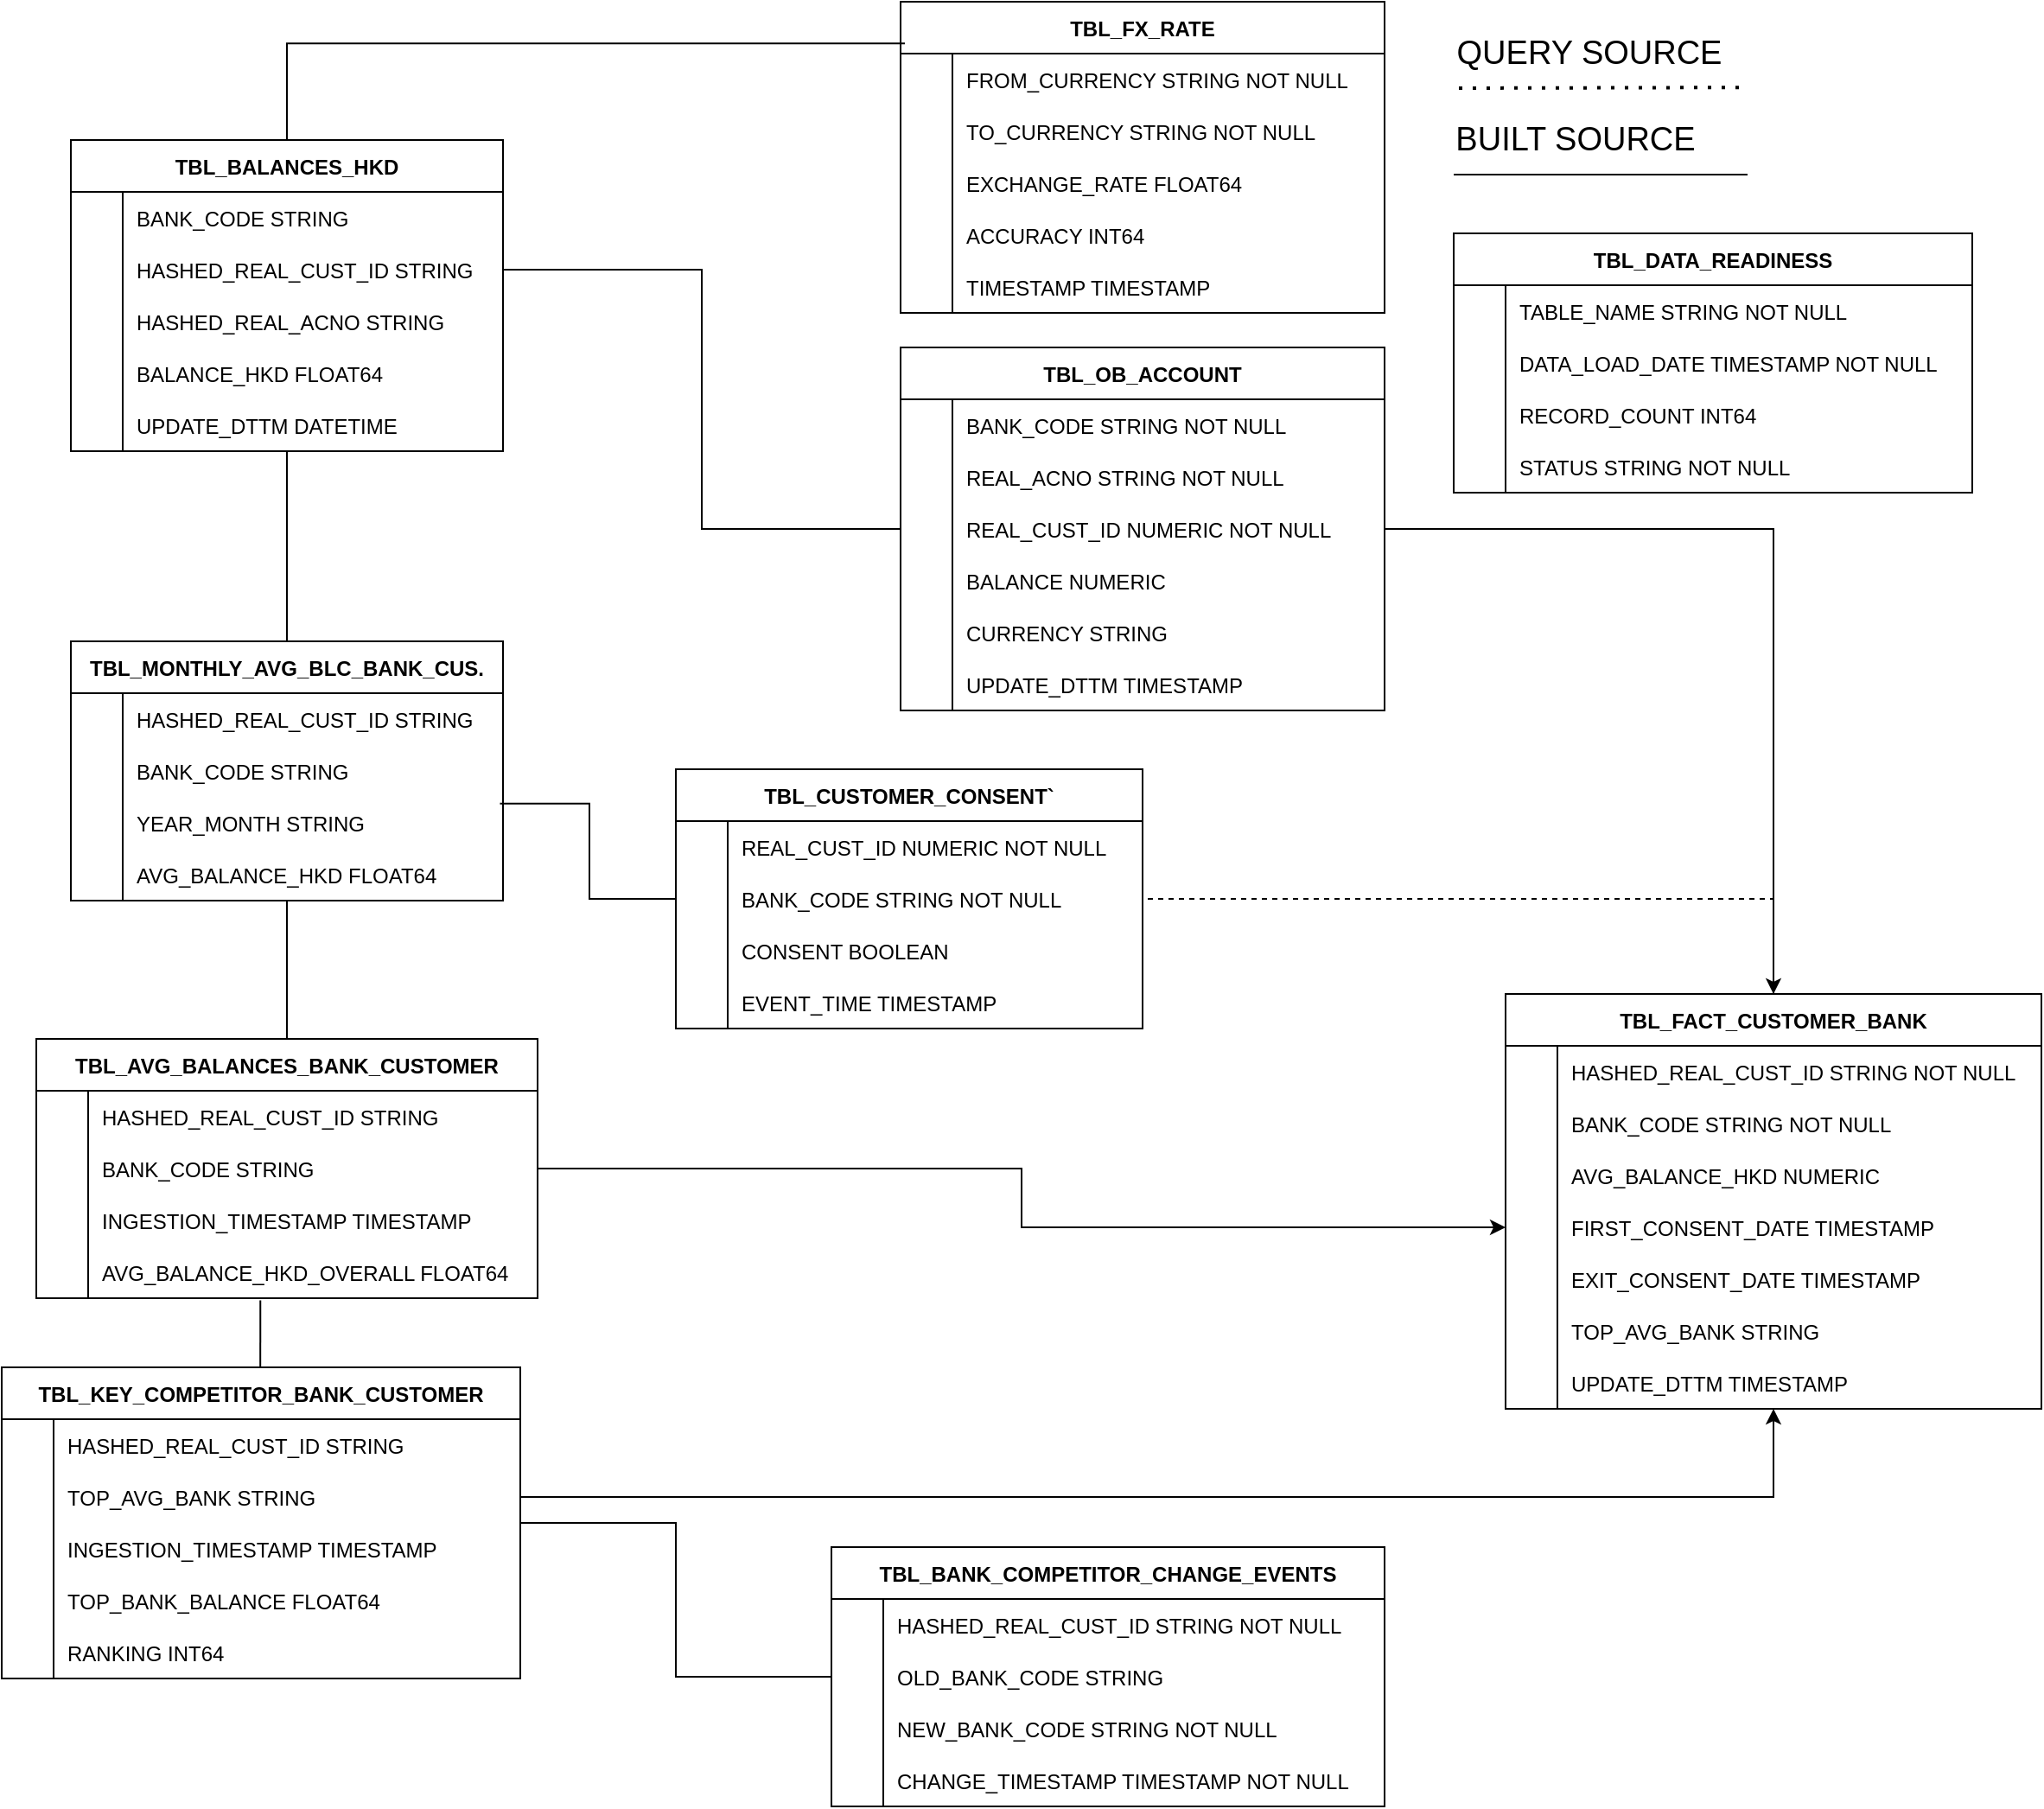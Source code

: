 <mxfile version="23.1.6" type="github">
  <diagram name="Page-1" id="j7WM0uQH34lMeTY0Ia8Q">
    <mxGraphModel dx="2858" dy="756" grid="1" gridSize="10" guides="1" tooltips="1" connect="1" arrows="1" fold="1" page="1" pageScale="1" pageWidth="1700" pageHeight="1100" math="0" shadow="0">
      <root>
        <mxCell id="0" />
        <mxCell id="1" parent="0" />
        <mxCell id="LRDg_d1w-ltFCqQjLDjJ-153" value="TBL_OB_ACCOUNT" style="shape=table;startSize=30;container=1;collapsible=1;childLayout=tableLayout;fixedRows=1;rowLines=0;fontStyle=1;align=center;resizeLast=1;" vertex="1" parent="1">
          <mxGeometry x="-1160" y="226" width="280" height="210" as="geometry" />
        </mxCell>
        <mxCell id="LRDg_d1w-ltFCqQjLDjJ-154" value="" style="shape=tableRow;horizontal=0;startSize=0;swimlaneHead=0;swimlaneBody=0;fillColor=none;collapsible=0;dropTarget=0;points=[[0,0.5],[1,0.5]];portConstraint=eastwest;strokeColor=inherit;top=0;left=0;right=0;bottom=0;" vertex="1" parent="LRDg_d1w-ltFCqQjLDjJ-153">
          <mxGeometry y="30" width="280" height="30" as="geometry" />
        </mxCell>
        <mxCell id="LRDg_d1w-ltFCqQjLDjJ-155" value="" style="shape=partialRectangle;overflow=hidden;connectable=0;fillColor=none;strokeColor=inherit;top=0;left=0;bottom=0;right=0;" vertex="1" parent="LRDg_d1w-ltFCqQjLDjJ-154">
          <mxGeometry width="30" height="30" as="geometry">
            <mxRectangle width="30" height="30" as="alternateBounds" />
          </mxGeometry>
        </mxCell>
        <mxCell id="LRDg_d1w-ltFCqQjLDjJ-156" value="BANK_CODE STRING NOT NULL" style="shape=partialRectangle;overflow=hidden;connectable=0;fillColor=none;align=left;strokeColor=inherit;top=0;left=0;bottom=0;right=0;spacingLeft=6;" vertex="1" parent="LRDg_d1w-ltFCqQjLDjJ-154">
          <mxGeometry x="30" width="250" height="30" as="geometry">
            <mxRectangle width="250" height="30" as="alternateBounds" />
          </mxGeometry>
        </mxCell>
        <mxCell id="LRDg_d1w-ltFCqQjLDjJ-157" value="" style="shape=tableRow;horizontal=0;startSize=0;swimlaneHead=0;swimlaneBody=0;fillColor=none;collapsible=0;dropTarget=0;points=[[0,0.5],[1,0.5]];portConstraint=eastwest;strokeColor=inherit;top=0;left=0;right=0;bottom=0;" vertex="1" parent="LRDg_d1w-ltFCqQjLDjJ-153">
          <mxGeometry y="60" width="280" height="30" as="geometry" />
        </mxCell>
        <mxCell id="LRDg_d1w-ltFCqQjLDjJ-158" value="" style="shape=partialRectangle;overflow=hidden;connectable=0;fillColor=none;strokeColor=inherit;top=0;left=0;bottom=0;right=0;" vertex="1" parent="LRDg_d1w-ltFCqQjLDjJ-157">
          <mxGeometry width="30" height="30" as="geometry">
            <mxRectangle width="30" height="30" as="alternateBounds" />
          </mxGeometry>
        </mxCell>
        <mxCell id="LRDg_d1w-ltFCqQjLDjJ-159" value="REAL_ACNO STRING NOT NULL" style="shape=partialRectangle;overflow=hidden;connectable=0;fillColor=none;align=left;strokeColor=inherit;top=0;left=0;bottom=0;right=0;spacingLeft=6;" vertex="1" parent="LRDg_d1w-ltFCqQjLDjJ-157">
          <mxGeometry x="30" width="250" height="30" as="geometry">
            <mxRectangle width="250" height="30" as="alternateBounds" />
          </mxGeometry>
        </mxCell>
        <mxCell id="LRDg_d1w-ltFCqQjLDjJ-160" value="" style="shape=tableRow;horizontal=0;startSize=0;swimlaneHead=0;swimlaneBody=0;fillColor=none;collapsible=0;dropTarget=0;points=[[0,0.5],[1,0.5]];portConstraint=eastwest;strokeColor=inherit;top=0;left=0;right=0;bottom=0;" vertex="1" parent="LRDg_d1w-ltFCqQjLDjJ-153">
          <mxGeometry y="90" width="280" height="30" as="geometry" />
        </mxCell>
        <mxCell id="LRDg_d1w-ltFCqQjLDjJ-161" value="" style="shape=partialRectangle;overflow=hidden;connectable=0;fillColor=none;strokeColor=inherit;top=0;left=0;bottom=0;right=0;" vertex="1" parent="LRDg_d1w-ltFCqQjLDjJ-160">
          <mxGeometry width="30" height="30" as="geometry">
            <mxRectangle width="30" height="30" as="alternateBounds" />
          </mxGeometry>
        </mxCell>
        <mxCell id="LRDg_d1w-ltFCqQjLDjJ-162" value="REAL_CUST_ID NUMERIC NOT NULL" style="shape=partialRectangle;overflow=hidden;connectable=0;fillColor=none;align=left;strokeColor=inherit;top=0;left=0;bottom=0;right=0;spacingLeft=6;" vertex="1" parent="LRDg_d1w-ltFCqQjLDjJ-160">
          <mxGeometry x="30" width="250" height="30" as="geometry">
            <mxRectangle width="250" height="30" as="alternateBounds" />
          </mxGeometry>
        </mxCell>
        <mxCell id="LRDg_d1w-ltFCqQjLDjJ-163" value="" style="shape=tableRow;horizontal=0;startSize=0;swimlaneHead=0;swimlaneBody=0;fillColor=none;collapsible=0;dropTarget=0;points=[[0,0.5],[1,0.5]];portConstraint=eastwest;strokeColor=inherit;top=0;left=0;right=0;bottom=0;" vertex="1" parent="LRDg_d1w-ltFCqQjLDjJ-153">
          <mxGeometry y="120" width="280" height="30" as="geometry" />
        </mxCell>
        <mxCell id="LRDg_d1w-ltFCqQjLDjJ-164" value="" style="shape=partialRectangle;overflow=hidden;connectable=0;fillColor=none;strokeColor=inherit;top=0;left=0;bottom=0;right=0;" vertex="1" parent="LRDg_d1w-ltFCqQjLDjJ-163">
          <mxGeometry width="30" height="30" as="geometry">
            <mxRectangle width="30" height="30" as="alternateBounds" />
          </mxGeometry>
        </mxCell>
        <mxCell id="LRDg_d1w-ltFCqQjLDjJ-165" value="BALANCE NUMERIC" style="shape=partialRectangle;overflow=hidden;connectable=0;fillColor=none;align=left;strokeColor=inherit;top=0;left=0;bottom=0;right=0;spacingLeft=6;" vertex="1" parent="LRDg_d1w-ltFCqQjLDjJ-163">
          <mxGeometry x="30" width="250" height="30" as="geometry">
            <mxRectangle width="250" height="30" as="alternateBounds" />
          </mxGeometry>
        </mxCell>
        <mxCell id="LRDg_d1w-ltFCqQjLDjJ-166" value="" style="shape=tableRow;horizontal=0;startSize=0;swimlaneHead=0;swimlaneBody=0;fillColor=none;collapsible=0;dropTarget=0;points=[[0,0.5],[1,0.5]];portConstraint=eastwest;strokeColor=inherit;top=0;left=0;right=0;bottom=0;" vertex="1" parent="LRDg_d1w-ltFCqQjLDjJ-153">
          <mxGeometry y="150" width="280" height="30" as="geometry" />
        </mxCell>
        <mxCell id="LRDg_d1w-ltFCqQjLDjJ-167" value="" style="shape=partialRectangle;overflow=hidden;connectable=0;fillColor=none;strokeColor=inherit;top=0;left=0;bottom=0;right=0;" vertex="1" parent="LRDg_d1w-ltFCqQjLDjJ-166">
          <mxGeometry width="30" height="30" as="geometry">
            <mxRectangle width="30" height="30" as="alternateBounds" />
          </mxGeometry>
        </mxCell>
        <mxCell id="LRDg_d1w-ltFCqQjLDjJ-168" value="CURRENCY STRING" style="shape=partialRectangle;overflow=hidden;connectable=0;fillColor=none;align=left;strokeColor=inherit;top=0;left=0;bottom=0;right=0;spacingLeft=6;" vertex="1" parent="LRDg_d1w-ltFCqQjLDjJ-166">
          <mxGeometry x="30" width="250" height="30" as="geometry">
            <mxRectangle width="250" height="30" as="alternateBounds" />
          </mxGeometry>
        </mxCell>
        <mxCell id="LRDg_d1w-ltFCqQjLDjJ-169" value="" style="shape=tableRow;horizontal=0;startSize=0;swimlaneHead=0;swimlaneBody=0;fillColor=none;collapsible=0;dropTarget=0;points=[[0,0.5],[1,0.5]];portConstraint=eastwest;strokeColor=inherit;top=0;left=0;right=0;bottom=0;" vertex="1" parent="LRDg_d1w-ltFCqQjLDjJ-153">
          <mxGeometry y="180" width="280" height="30" as="geometry" />
        </mxCell>
        <mxCell id="LRDg_d1w-ltFCqQjLDjJ-170" value="" style="shape=partialRectangle;overflow=hidden;connectable=0;fillColor=none;strokeColor=inherit;top=0;left=0;bottom=0;right=0;" vertex="1" parent="LRDg_d1w-ltFCqQjLDjJ-169">
          <mxGeometry width="30" height="30" as="geometry">
            <mxRectangle width="30" height="30" as="alternateBounds" />
          </mxGeometry>
        </mxCell>
        <mxCell id="LRDg_d1w-ltFCqQjLDjJ-171" value="UPDATE_DTTM TIMESTAMP" style="shape=partialRectangle;overflow=hidden;connectable=0;fillColor=none;align=left;strokeColor=inherit;top=0;left=0;bottom=0;right=0;spacingLeft=6;" vertex="1" parent="LRDg_d1w-ltFCqQjLDjJ-169">
          <mxGeometry x="30" width="250" height="30" as="geometry">
            <mxRectangle width="250" height="30" as="alternateBounds" />
          </mxGeometry>
        </mxCell>
        <mxCell id="LRDg_d1w-ltFCqQjLDjJ-172" value="TBL_CUSTOMER_CONSENT`" style="shape=table;startSize=30;container=1;collapsible=1;childLayout=tableLayout;fixedRows=1;rowLines=0;fontStyle=1;align=center;resizeLast=1;" vertex="1" parent="1">
          <mxGeometry x="-1290" y="470" width="270" height="150" as="geometry" />
        </mxCell>
        <mxCell id="LRDg_d1w-ltFCqQjLDjJ-173" value="" style="shape=tableRow;horizontal=0;startSize=0;swimlaneHead=0;swimlaneBody=0;fillColor=none;collapsible=0;dropTarget=0;points=[[0,0.5],[1,0.5]];portConstraint=eastwest;strokeColor=inherit;top=0;left=0;right=0;bottom=0;" vertex="1" parent="LRDg_d1w-ltFCqQjLDjJ-172">
          <mxGeometry y="30" width="270" height="30" as="geometry" />
        </mxCell>
        <mxCell id="LRDg_d1w-ltFCqQjLDjJ-174" value="" style="shape=partialRectangle;overflow=hidden;connectable=0;fillColor=none;strokeColor=inherit;top=0;left=0;bottom=0;right=0;" vertex="1" parent="LRDg_d1w-ltFCqQjLDjJ-173">
          <mxGeometry width="30" height="30" as="geometry">
            <mxRectangle width="30" height="30" as="alternateBounds" />
          </mxGeometry>
        </mxCell>
        <mxCell id="LRDg_d1w-ltFCqQjLDjJ-175" value="REAL_CUST_ID NUMERIC NOT NULL" style="shape=partialRectangle;overflow=hidden;connectable=0;fillColor=none;align=left;strokeColor=inherit;top=0;left=0;bottom=0;right=0;spacingLeft=6;" vertex="1" parent="LRDg_d1w-ltFCqQjLDjJ-173">
          <mxGeometry x="30" width="240" height="30" as="geometry">
            <mxRectangle width="240" height="30" as="alternateBounds" />
          </mxGeometry>
        </mxCell>
        <mxCell id="LRDg_d1w-ltFCqQjLDjJ-176" value="" style="shape=tableRow;horizontal=0;startSize=0;swimlaneHead=0;swimlaneBody=0;fillColor=none;collapsible=0;dropTarget=0;points=[[0,0.5],[1,0.5]];portConstraint=eastwest;strokeColor=inherit;top=0;left=0;right=0;bottom=0;" vertex="1" parent="LRDg_d1w-ltFCqQjLDjJ-172">
          <mxGeometry y="60" width="270" height="30" as="geometry" />
        </mxCell>
        <mxCell id="LRDg_d1w-ltFCqQjLDjJ-177" value="" style="shape=partialRectangle;overflow=hidden;connectable=0;fillColor=none;strokeColor=inherit;top=0;left=0;bottom=0;right=0;" vertex="1" parent="LRDg_d1w-ltFCqQjLDjJ-176">
          <mxGeometry width="30" height="30" as="geometry">
            <mxRectangle width="30" height="30" as="alternateBounds" />
          </mxGeometry>
        </mxCell>
        <mxCell id="LRDg_d1w-ltFCqQjLDjJ-178" value="BANK_CODE STRING NOT NULL" style="shape=partialRectangle;overflow=hidden;connectable=0;fillColor=none;align=left;strokeColor=inherit;top=0;left=0;bottom=0;right=0;spacingLeft=6;" vertex="1" parent="LRDg_d1w-ltFCqQjLDjJ-176">
          <mxGeometry x="30" width="240" height="30" as="geometry">
            <mxRectangle width="240" height="30" as="alternateBounds" />
          </mxGeometry>
        </mxCell>
        <mxCell id="LRDg_d1w-ltFCqQjLDjJ-179" value="" style="shape=tableRow;horizontal=0;startSize=0;swimlaneHead=0;swimlaneBody=0;fillColor=none;collapsible=0;dropTarget=0;points=[[0,0.5],[1,0.5]];portConstraint=eastwest;strokeColor=inherit;top=0;left=0;right=0;bottom=0;" vertex="1" parent="LRDg_d1w-ltFCqQjLDjJ-172">
          <mxGeometry y="90" width="270" height="30" as="geometry" />
        </mxCell>
        <mxCell id="LRDg_d1w-ltFCqQjLDjJ-180" value="" style="shape=partialRectangle;overflow=hidden;connectable=0;fillColor=none;strokeColor=inherit;top=0;left=0;bottom=0;right=0;" vertex="1" parent="LRDg_d1w-ltFCqQjLDjJ-179">
          <mxGeometry width="30" height="30" as="geometry">
            <mxRectangle width="30" height="30" as="alternateBounds" />
          </mxGeometry>
        </mxCell>
        <mxCell id="LRDg_d1w-ltFCqQjLDjJ-181" value="CONSENT BOOLEAN" style="shape=partialRectangle;overflow=hidden;connectable=0;fillColor=none;align=left;strokeColor=inherit;top=0;left=0;bottom=0;right=0;spacingLeft=6;" vertex="1" parent="LRDg_d1w-ltFCqQjLDjJ-179">
          <mxGeometry x="30" width="240" height="30" as="geometry">
            <mxRectangle width="240" height="30" as="alternateBounds" />
          </mxGeometry>
        </mxCell>
        <mxCell id="LRDg_d1w-ltFCqQjLDjJ-182" value="" style="shape=tableRow;horizontal=0;startSize=0;swimlaneHead=0;swimlaneBody=0;fillColor=none;collapsible=0;dropTarget=0;points=[[0,0.5],[1,0.5]];portConstraint=eastwest;strokeColor=inherit;top=0;left=0;right=0;bottom=0;" vertex="1" parent="LRDg_d1w-ltFCqQjLDjJ-172">
          <mxGeometry y="120" width="270" height="30" as="geometry" />
        </mxCell>
        <mxCell id="LRDg_d1w-ltFCqQjLDjJ-183" value="" style="shape=partialRectangle;overflow=hidden;connectable=0;fillColor=none;strokeColor=inherit;top=0;left=0;bottom=0;right=0;" vertex="1" parent="LRDg_d1w-ltFCqQjLDjJ-182">
          <mxGeometry width="30" height="30" as="geometry">
            <mxRectangle width="30" height="30" as="alternateBounds" />
          </mxGeometry>
        </mxCell>
        <mxCell id="LRDg_d1w-ltFCqQjLDjJ-184" value="EVENT_TIME TIMESTAMP" style="shape=partialRectangle;overflow=hidden;connectable=0;fillColor=none;align=left;strokeColor=inherit;top=0;left=0;bottom=0;right=0;spacingLeft=6;" vertex="1" parent="LRDg_d1w-ltFCqQjLDjJ-182">
          <mxGeometry x="30" width="240" height="30" as="geometry">
            <mxRectangle width="240" height="30" as="alternateBounds" />
          </mxGeometry>
        </mxCell>
        <mxCell id="LRDg_d1w-ltFCqQjLDjJ-185" value="TBL_FX_RATE" style="shape=table;startSize=30;container=1;collapsible=1;childLayout=tableLayout;fixedRows=1;rowLines=0;fontStyle=1;align=center;resizeLast=1;" vertex="1" parent="1">
          <mxGeometry x="-1160" y="26" width="280" height="180" as="geometry" />
        </mxCell>
        <mxCell id="LRDg_d1w-ltFCqQjLDjJ-186" value="" style="shape=tableRow;horizontal=0;startSize=0;swimlaneHead=0;swimlaneBody=0;fillColor=none;collapsible=0;dropTarget=0;points=[[0,0.5],[1,0.5]];portConstraint=eastwest;strokeColor=inherit;top=0;left=0;right=0;bottom=0;" vertex="1" parent="LRDg_d1w-ltFCqQjLDjJ-185">
          <mxGeometry y="30" width="280" height="30" as="geometry" />
        </mxCell>
        <mxCell id="LRDg_d1w-ltFCqQjLDjJ-187" value="" style="shape=partialRectangle;overflow=hidden;connectable=0;fillColor=none;strokeColor=inherit;top=0;left=0;bottom=0;right=0;" vertex="1" parent="LRDg_d1w-ltFCqQjLDjJ-186">
          <mxGeometry width="30" height="30" as="geometry">
            <mxRectangle width="30" height="30" as="alternateBounds" />
          </mxGeometry>
        </mxCell>
        <mxCell id="LRDg_d1w-ltFCqQjLDjJ-188" value="FROM_CURRENCY STRING NOT NULL" style="shape=partialRectangle;overflow=hidden;connectable=0;fillColor=none;align=left;strokeColor=inherit;top=0;left=0;bottom=0;right=0;spacingLeft=6;" vertex="1" parent="LRDg_d1w-ltFCqQjLDjJ-186">
          <mxGeometry x="30" width="250" height="30" as="geometry">
            <mxRectangle width="250" height="30" as="alternateBounds" />
          </mxGeometry>
        </mxCell>
        <mxCell id="LRDg_d1w-ltFCqQjLDjJ-189" value="" style="shape=tableRow;horizontal=0;startSize=0;swimlaneHead=0;swimlaneBody=0;fillColor=none;collapsible=0;dropTarget=0;points=[[0,0.5],[1,0.5]];portConstraint=eastwest;strokeColor=inherit;top=0;left=0;right=0;bottom=0;" vertex="1" parent="LRDg_d1w-ltFCqQjLDjJ-185">
          <mxGeometry y="60" width="280" height="30" as="geometry" />
        </mxCell>
        <mxCell id="LRDg_d1w-ltFCqQjLDjJ-190" value="" style="shape=partialRectangle;overflow=hidden;connectable=0;fillColor=none;strokeColor=inherit;top=0;left=0;bottom=0;right=0;" vertex="1" parent="LRDg_d1w-ltFCqQjLDjJ-189">
          <mxGeometry width="30" height="30" as="geometry">
            <mxRectangle width="30" height="30" as="alternateBounds" />
          </mxGeometry>
        </mxCell>
        <mxCell id="LRDg_d1w-ltFCqQjLDjJ-191" value="TO_CURRENCY STRING NOT NULL" style="shape=partialRectangle;overflow=hidden;connectable=0;fillColor=none;align=left;strokeColor=inherit;top=0;left=0;bottom=0;right=0;spacingLeft=6;" vertex="1" parent="LRDg_d1w-ltFCqQjLDjJ-189">
          <mxGeometry x="30" width="250" height="30" as="geometry">
            <mxRectangle width="250" height="30" as="alternateBounds" />
          </mxGeometry>
        </mxCell>
        <mxCell id="LRDg_d1w-ltFCqQjLDjJ-192" value="" style="shape=tableRow;horizontal=0;startSize=0;swimlaneHead=0;swimlaneBody=0;fillColor=none;collapsible=0;dropTarget=0;points=[[0,0.5],[1,0.5]];portConstraint=eastwest;strokeColor=inherit;top=0;left=0;right=0;bottom=0;" vertex="1" parent="LRDg_d1w-ltFCqQjLDjJ-185">
          <mxGeometry y="90" width="280" height="30" as="geometry" />
        </mxCell>
        <mxCell id="LRDg_d1w-ltFCqQjLDjJ-193" value="" style="shape=partialRectangle;overflow=hidden;connectable=0;fillColor=none;strokeColor=inherit;top=0;left=0;bottom=0;right=0;" vertex="1" parent="LRDg_d1w-ltFCqQjLDjJ-192">
          <mxGeometry width="30" height="30" as="geometry">
            <mxRectangle width="30" height="30" as="alternateBounds" />
          </mxGeometry>
        </mxCell>
        <mxCell id="LRDg_d1w-ltFCqQjLDjJ-194" value="EXCHANGE_RATE FLOAT64" style="shape=partialRectangle;overflow=hidden;connectable=0;fillColor=none;align=left;strokeColor=inherit;top=0;left=0;bottom=0;right=0;spacingLeft=6;" vertex="1" parent="LRDg_d1w-ltFCqQjLDjJ-192">
          <mxGeometry x="30" width="250" height="30" as="geometry">
            <mxRectangle width="250" height="30" as="alternateBounds" />
          </mxGeometry>
        </mxCell>
        <mxCell id="LRDg_d1w-ltFCqQjLDjJ-195" value="" style="shape=tableRow;horizontal=0;startSize=0;swimlaneHead=0;swimlaneBody=0;fillColor=none;collapsible=0;dropTarget=0;points=[[0,0.5],[1,0.5]];portConstraint=eastwest;strokeColor=inherit;top=0;left=0;right=0;bottom=0;" vertex="1" parent="LRDg_d1w-ltFCqQjLDjJ-185">
          <mxGeometry y="120" width="280" height="30" as="geometry" />
        </mxCell>
        <mxCell id="LRDg_d1w-ltFCqQjLDjJ-196" value="" style="shape=partialRectangle;overflow=hidden;connectable=0;fillColor=none;strokeColor=inherit;top=0;left=0;bottom=0;right=0;" vertex="1" parent="LRDg_d1w-ltFCqQjLDjJ-195">
          <mxGeometry width="30" height="30" as="geometry">
            <mxRectangle width="30" height="30" as="alternateBounds" />
          </mxGeometry>
        </mxCell>
        <mxCell id="LRDg_d1w-ltFCqQjLDjJ-197" value="ACCURACY INT64" style="shape=partialRectangle;overflow=hidden;connectable=0;fillColor=none;align=left;strokeColor=inherit;top=0;left=0;bottom=0;right=0;spacingLeft=6;" vertex="1" parent="LRDg_d1w-ltFCqQjLDjJ-195">
          <mxGeometry x="30" width="250" height="30" as="geometry">
            <mxRectangle width="250" height="30" as="alternateBounds" />
          </mxGeometry>
        </mxCell>
        <mxCell id="LRDg_d1w-ltFCqQjLDjJ-198" value="" style="shape=tableRow;horizontal=0;startSize=0;swimlaneHead=0;swimlaneBody=0;fillColor=none;collapsible=0;dropTarget=0;points=[[0,0.5],[1,0.5]];portConstraint=eastwest;strokeColor=inherit;top=0;left=0;right=0;bottom=0;" vertex="1" parent="LRDg_d1w-ltFCqQjLDjJ-185">
          <mxGeometry y="150" width="280" height="30" as="geometry" />
        </mxCell>
        <mxCell id="LRDg_d1w-ltFCqQjLDjJ-199" value="" style="shape=partialRectangle;overflow=hidden;connectable=0;fillColor=none;strokeColor=inherit;top=0;left=0;bottom=0;right=0;" vertex="1" parent="LRDg_d1w-ltFCqQjLDjJ-198">
          <mxGeometry width="30" height="30" as="geometry">
            <mxRectangle width="30" height="30" as="alternateBounds" />
          </mxGeometry>
        </mxCell>
        <mxCell id="LRDg_d1w-ltFCqQjLDjJ-200" value="TIMESTAMP TIMESTAMP" style="shape=partialRectangle;overflow=hidden;connectable=0;fillColor=none;align=left;strokeColor=inherit;top=0;left=0;bottom=0;right=0;spacingLeft=6;" vertex="1" parent="LRDg_d1w-ltFCqQjLDjJ-198">
          <mxGeometry x="30" width="250" height="30" as="geometry">
            <mxRectangle width="250" height="30" as="alternateBounds" />
          </mxGeometry>
        </mxCell>
        <mxCell id="LRDg_d1w-ltFCqQjLDjJ-211" value="TBL_BALANCES_HKD" style="shape=table;startSize=30;container=1;collapsible=1;childLayout=tableLayout;fixedRows=1;rowLines=0;fontStyle=1;align=center;resizeLast=1;" vertex="1" parent="1">
          <mxGeometry x="-1640" y="106" width="250" height="180" as="geometry" />
        </mxCell>
        <mxCell id="LRDg_d1w-ltFCqQjLDjJ-212" value="" style="shape=tableRow;horizontal=0;startSize=0;swimlaneHead=0;swimlaneBody=0;fillColor=none;collapsible=0;dropTarget=0;points=[[0,0.5],[1,0.5]];portConstraint=eastwest;strokeColor=inherit;top=0;left=0;right=0;bottom=0;" vertex="1" parent="LRDg_d1w-ltFCqQjLDjJ-211">
          <mxGeometry y="30" width="250" height="30" as="geometry" />
        </mxCell>
        <mxCell id="LRDg_d1w-ltFCqQjLDjJ-213" value="" style="shape=partialRectangle;overflow=hidden;connectable=0;fillColor=none;strokeColor=inherit;top=0;left=0;bottom=0;right=0;" vertex="1" parent="LRDg_d1w-ltFCqQjLDjJ-212">
          <mxGeometry width="30" height="30" as="geometry">
            <mxRectangle width="30" height="30" as="alternateBounds" />
          </mxGeometry>
        </mxCell>
        <mxCell id="LRDg_d1w-ltFCqQjLDjJ-214" value="BANK_CODE STRING" style="shape=partialRectangle;overflow=hidden;connectable=0;fillColor=none;align=left;strokeColor=inherit;top=0;left=0;bottom=0;right=0;spacingLeft=6;" vertex="1" parent="LRDg_d1w-ltFCqQjLDjJ-212">
          <mxGeometry x="30" width="220" height="30" as="geometry">
            <mxRectangle width="220" height="30" as="alternateBounds" />
          </mxGeometry>
        </mxCell>
        <mxCell id="LRDg_d1w-ltFCqQjLDjJ-215" value="" style="shape=tableRow;horizontal=0;startSize=0;swimlaneHead=0;swimlaneBody=0;fillColor=none;collapsible=0;dropTarget=0;points=[[0,0.5],[1,0.5]];portConstraint=eastwest;strokeColor=inherit;top=0;left=0;right=0;bottom=0;" vertex="1" parent="LRDg_d1w-ltFCqQjLDjJ-211">
          <mxGeometry y="60" width="250" height="30" as="geometry" />
        </mxCell>
        <mxCell id="LRDg_d1w-ltFCqQjLDjJ-216" value="" style="shape=partialRectangle;overflow=hidden;connectable=0;fillColor=none;strokeColor=inherit;top=0;left=0;bottom=0;right=0;" vertex="1" parent="LRDg_d1w-ltFCqQjLDjJ-215">
          <mxGeometry width="30" height="30" as="geometry">
            <mxRectangle width="30" height="30" as="alternateBounds" />
          </mxGeometry>
        </mxCell>
        <mxCell id="LRDg_d1w-ltFCqQjLDjJ-217" value="HASHED_REAL_CUST_ID STRING" style="shape=partialRectangle;overflow=hidden;connectable=0;fillColor=none;align=left;strokeColor=inherit;top=0;left=0;bottom=0;right=0;spacingLeft=6;" vertex="1" parent="LRDg_d1w-ltFCqQjLDjJ-215">
          <mxGeometry x="30" width="220" height="30" as="geometry">
            <mxRectangle width="220" height="30" as="alternateBounds" />
          </mxGeometry>
        </mxCell>
        <mxCell id="LRDg_d1w-ltFCqQjLDjJ-218" value="" style="shape=tableRow;horizontal=0;startSize=0;swimlaneHead=0;swimlaneBody=0;fillColor=none;collapsible=0;dropTarget=0;points=[[0,0.5],[1,0.5]];portConstraint=eastwest;strokeColor=inherit;top=0;left=0;right=0;bottom=0;" vertex="1" parent="LRDg_d1w-ltFCqQjLDjJ-211">
          <mxGeometry y="90" width="250" height="30" as="geometry" />
        </mxCell>
        <mxCell id="LRDg_d1w-ltFCqQjLDjJ-219" value="" style="shape=partialRectangle;overflow=hidden;connectable=0;fillColor=none;strokeColor=inherit;top=0;left=0;bottom=0;right=0;" vertex="1" parent="LRDg_d1w-ltFCqQjLDjJ-218">
          <mxGeometry width="30" height="30" as="geometry">
            <mxRectangle width="30" height="30" as="alternateBounds" />
          </mxGeometry>
        </mxCell>
        <mxCell id="LRDg_d1w-ltFCqQjLDjJ-220" value="HASHED_REAL_ACNO STRING" style="shape=partialRectangle;overflow=hidden;connectable=0;fillColor=none;align=left;strokeColor=inherit;top=0;left=0;bottom=0;right=0;spacingLeft=6;" vertex="1" parent="LRDg_d1w-ltFCqQjLDjJ-218">
          <mxGeometry x="30" width="220" height="30" as="geometry">
            <mxRectangle width="220" height="30" as="alternateBounds" />
          </mxGeometry>
        </mxCell>
        <mxCell id="LRDg_d1w-ltFCqQjLDjJ-221" value="" style="shape=tableRow;horizontal=0;startSize=0;swimlaneHead=0;swimlaneBody=0;fillColor=none;collapsible=0;dropTarget=0;points=[[0,0.5],[1,0.5]];portConstraint=eastwest;strokeColor=inherit;top=0;left=0;right=0;bottom=0;" vertex="1" parent="LRDg_d1w-ltFCqQjLDjJ-211">
          <mxGeometry y="120" width="250" height="30" as="geometry" />
        </mxCell>
        <mxCell id="LRDg_d1w-ltFCqQjLDjJ-222" value="" style="shape=partialRectangle;overflow=hidden;connectable=0;fillColor=none;strokeColor=inherit;top=0;left=0;bottom=0;right=0;" vertex="1" parent="LRDg_d1w-ltFCqQjLDjJ-221">
          <mxGeometry width="30" height="30" as="geometry">
            <mxRectangle width="30" height="30" as="alternateBounds" />
          </mxGeometry>
        </mxCell>
        <mxCell id="LRDg_d1w-ltFCqQjLDjJ-223" value="BALANCE_HKD FLOAT64" style="shape=partialRectangle;overflow=hidden;connectable=0;fillColor=none;align=left;strokeColor=inherit;top=0;left=0;bottom=0;right=0;spacingLeft=6;" vertex="1" parent="LRDg_d1w-ltFCqQjLDjJ-221">
          <mxGeometry x="30" width="220" height="30" as="geometry">
            <mxRectangle width="220" height="30" as="alternateBounds" />
          </mxGeometry>
        </mxCell>
        <mxCell id="LRDg_d1w-ltFCqQjLDjJ-224" value="" style="shape=tableRow;horizontal=0;startSize=0;swimlaneHead=0;swimlaneBody=0;fillColor=none;collapsible=0;dropTarget=0;points=[[0,0.5],[1,0.5]];portConstraint=eastwest;strokeColor=inherit;top=0;left=0;right=0;bottom=0;" vertex="1" parent="LRDg_d1w-ltFCqQjLDjJ-211">
          <mxGeometry y="150" width="250" height="30" as="geometry" />
        </mxCell>
        <mxCell id="LRDg_d1w-ltFCqQjLDjJ-225" value="" style="shape=partialRectangle;overflow=hidden;connectable=0;fillColor=none;strokeColor=inherit;top=0;left=0;bottom=0;right=0;" vertex="1" parent="LRDg_d1w-ltFCqQjLDjJ-224">
          <mxGeometry width="30" height="30" as="geometry">
            <mxRectangle width="30" height="30" as="alternateBounds" />
          </mxGeometry>
        </mxCell>
        <mxCell id="LRDg_d1w-ltFCqQjLDjJ-226" value="UPDATE_DTTM DATETIME" style="shape=partialRectangle;overflow=hidden;connectable=0;fillColor=none;align=left;strokeColor=inherit;top=0;left=0;bottom=0;right=0;spacingLeft=6;" vertex="1" parent="LRDg_d1w-ltFCqQjLDjJ-224">
          <mxGeometry x="30" width="220" height="30" as="geometry">
            <mxRectangle width="220" height="30" as="alternateBounds" />
          </mxGeometry>
        </mxCell>
        <mxCell id="LRDg_d1w-ltFCqQjLDjJ-227" value="TBL_MONTHLY_AVG_BLC_BANK_CUS." style="shape=table;startSize=30;container=1;collapsible=1;childLayout=tableLayout;fixedRows=1;rowLines=0;fontStyle=1;align=center;resizeLast=1;" vertex="1" parent="1">
          <mxGeometry x="-1640" y="396" width="250" height="150" as="geometry" />
        </mxCell>
        <mxCell id="LRDg_d1w-ltFCqQjLDjJ-228" value="" style="shape=tableRow;horizontal=0;startSize=0;swimlaneHead=0;swimlaneBody=0;fillColor=none;collapsible=0;dropTarget=0;points=[[0,0.5],[1,0.5]];portConstraint=eastwest;strokeColor=inherit;top=0;left=0;right=0;bottom=0;" vertex="1" parent="LRDg_d1w-ltFCqQjLDjJ-227">
          <mxGeometry y="30" width="250" height="30" as="geometry" />
        </mxCell>
        <mxCell id="LRDg_d1w-ltFCqQjLDjJ-229" value="" style="shape=partialRectangle;overflow=hidden;connectable=0;fillColor=none;strokeColor=inherit;top=0;left=0;bottom=0;right=0;" vertex="1" parent="LRDg_d1w-ltFCqQjLDjJ-228">
          <mxGeometry width="30" height="30" as="geometry">
            <mxRectangle width="30" height="30" as="alternateBounds" />
          </mxGeometry>
        </mxCell>
        <mxCell id="LRDg_d1w-ltFCqQjLDjJ-230" value="HASHED_REAL_CUST_ID STRING" style="shape=partialRectangle;overflow=hidden;connectable=0;fillColor=none;align=left;strokeColor=inherit;top=0;left=0;bottom=0;right=0;spacingLeft=6;" vertex="1" parent="LRDg_d1w-ltFCqQjLDjJ-228">
          <mxGeometry x="30" width="220" height="30" as="geometry">
            <mxRectangle width="220" height="30" as="alternateBounds" />
          </mxGeometry>
        </mxCell>
        <mxCell id="LRDg_d1w-ltFCqQjLDjJ-231" value="" style="shape=tableRow;horizontal=0;startSize=0;swimlaneHead=0;swimlaneBody=0;fillColor=none;collapsible=0;dropTarget=0;points=[[0,0.5],[1,0.5]];portConstraint=eastwest;strokeColor=inherit;top=0;left=0;right=0;bottom=0;" vertex="1" parent="LRDg_d1w-ltFCqQjLDjJ-227">
          <mxGeometry y="60" width="250" height="30" as="geometry" />
        </mxCell>
        <mxCell id="LRDg_d1w-ltFCqQjLDjJ-232" value="" style="shape=partialRectangle;overflow=hidden;connectable=0;fillColor=none;strokeColor=inherit;top=0;left=0;bottom=0;right=0;" vertex="1" parent="LRDg_d1w-ltFCqQjLDjJ-231">
          <mxGeometry width="30" height="30" as="geometry">
            <mxRectangle width="30" height="30" as="alternateBounds" />
          </mxGeometry>
        </mxCell>
        <mxCell id="LRDg_d1w-ltFCqQjLDjJ-233" value="BANK_CODE STRING" style="shape=partialRectangle;overflow=hidden;connectable=0;fillColor=none;align=left;strokeColor=inherit;top=0;left=0;bottom=0;right=0;spacingLeft=6;" vertex="1" parent="LRDg_d1w-ltFCqQjLDjJ-231">
          <mxGeometry x="30" width="220" height="30" as="geometry">
            <mxRectangle width="220" height="30" as="alternateBounds" />
          </mxGeometry>
        </mxCell>
        <mxCell id="LRDg_d1w-ltFCqQjLDjJ-234" value="" style="shape=tableRow;horizontal=0;startSize=0;swimlaneHead=0;swimlaneBody=0;fillColor=none;collapsible=0;dropTarget=0;points=[[0,0.5],[1,0.5]];portConstraint=eastwest;strokeColor=inherit;top=0;left=0;right=0;bottom=0;" vertex="1" parent="LRDg_d1w-ltFCqQjLDjJ-227">
          <mxGeometry y="90" width="250" height="30" as="geometry" />
        </mxCell>
        <mxCell id="LRDg_d1w-ltFCqQjLDjJ-235" value="" style="shape=partialRectangle;overflow=hidden;connectable=0;fillColor=none;strokeColor=inherit;top=0;left=0;bottom=0;right=0;" vertex="1" parent="LRDg_d1w-ltFCqQjLDjJ-234">
          <mxGeometry width="30" height="30" as="geometry">
            <mxRectangle width="30" height="30" as="alternateBounds" />
          </mxGeometry>
        </mxCell>
        <mxCell id="LRDg_d1w-ltFCqQjLDjJ-236" value="YEAR_MONTH STRING" style="shape=partialRectangle;overflow=hidden;connectable=0;fillColor=none;align=left;strokeColor=inherit;top=0;left=0;bottom=0;right=0;spacingLeft=6;" vertex="1" parent="LRDg_d1w-ltFCqQjLDjJ-234">
          <mxGeometry x="30" width="220" height="30" as="geometry">
            <mxRectangle width="220" height="30" as="alternateBounds" />
          </mxGeometry>
        </mxCell>
        <mxCell id="LRDg_d1w-ltFCqQjLDjJ-237" value="" style="shape=tableRow;horizontal=0;startSize=0;swimlaneHead=0;swimlaneBody=0;fillColor=none;collapsible=0;dropTarget=0;points=[[0,0.5],[1,0.5]];portConstraint=eastwest;strokeColor=inherit;top=0;left=0;right=0;bottom=0;" vertex="1" parent="LRDg_d1w-ltFCqQjLDjJ-227">
          <mxGeometry y="120" width="250" height="30" as="geometry" />
        </mxCell>
        <mxCell id="LRDg_d1w-ltFCqQjLDjJ-238" value="" style="shape=partialRectangle;overflow=hidden;connectable=0;fillColor=none;strokeColor=inherit;top=0;left=0;bottom=0;right=0;" vertex="1" parent="LRDg_d1w-ltFCqQjLDjJ-237">
          <mxGeometry width="30" height="30" as="geometry">
            <mxRectangle width="30" height="30" as="alternateBounds" />
          </mxGeometry>
        </mxCell>
        <mxCell id="LRDg_d1w-ltFCqQjLDjJ-239" value="AVG_BALANCE_HKD FLOAT64" style="shape=partialRectangle;overflow=hidden;connectable=0;fillColor=none;align=left;strokeColor=inherit;top=0;left=0;bottom=0;right=0;spacingLeft=6;" vertex="1" parent="LRDg_d1w-ltFCqQjLDjJ-237">
          <mxGeometry x="30" width="220" height="30" as="geometry">
            <mxRectangle width="220" height="30" as="alternateBounds" />
          </mxGeometry>
        </mxCell>
        <mxCell id="LRDg_d1w-ltFCqQjLDjJ-310" style="edgeStyle=orthogonalEdgeStyle;rounded=0;orthogonalLoop=1;jettySize=auto;html=1;exitX=0.5;exitY=0;exitDx=0;exitDy=0;endArrow=none;endFill=0;" edge="1" parent="1" source="LRDg_d1w-ltFCqQjLDjJ-240" target="LRDg_d1w-ltFCqQjLDjJ-227">
          <mxGeometry relative="1" as="geometry" />
        </mxCell>
        <mxCell id="LRDg_d1w-ltFCqQjLDjJ-311" style="edgeStyle=orthogonalEdgeStyle;rounded=0;orthogonalLoop=1;jettySize=auto;html=1;entryX=0.5;entryY=0;entryDx=0;entryDy=0;exitX=0.447;exitY=1.043;exitDx=0;exitDy=0;exitPerimeter=0;endArrow=none;endFill=0;" edge="1" parent="1" source="LRDg_d1w-ltFCqQjLDjJ-247" target="LRDg_d1w-ltFCqQjLDjJ-250">
          <mxGeometry relative="1" as="geometry">
            <mxPoint x="-1510" y="756" as="sourcePoint" />
            <Array as="points">
              <mxPoint x="-1530" y="816" />
              <mxPoint x="-1530" y="816" />
            </Array>
          </mxGeometry>
        </mxCell>
        <mxCell id="LRDg_d1w-ltFCqQjLDjJ-240" value="TBL_AVG_BALANCES_BANK_CUSTOMER" style="shape=table;startSize=30;container=1;collapsible=1;childLayout=tableLayout;fixedRows=1;rowLines=0;fontStyle=1;align=center;resizeLast=1;" vertex="1" parent="1">
          <mxGeometry x="-1660" y="626" width="290" height="150" as="geometry" />
        </mxCell>
        <mxCell id="LRDg_d1w-ltFCqQjLDjJ-241" value="" style="shape=tableRow;horizontal=0;startSize=0;swimlaneHead=0;swimlaneBody=0;fillColor=none;collapsible=0;dropTarget=0;points=[[0,0.5],[1,0.5]];portConstraint=eastwest;strokeColor=inherit;top=0;left=0;right=0;bottom=0;" vertex="1" parent="LRDg_d1w-ltFCqQjLDjJ-240">
          <mxGeometry y="30" width="290" height="30" as="geometry" />
        </mxCell>
        <mxCell id="LRDg_d1w-ltFCqQjLDjJ-242" value="" style="shape=partialRectangle;overflow=hidden;connectable=0;fillColor=none;strokeColor=inherit;top=0;left=0;bottom=0;right=0;" vertex="1" parent="LRDg_d1w-ltFCqQjLDjJ-241">
          <mxGeometry width="30" height="30" as="geometry">
            <mxRectangle width="30" height="30" as="alternateBounds" />
          </mxGeometry>
        </mxCell>
        <mxCell id="LRDg_d1w-ltFCqQjLDjJ-243" value="HASHED_REAL_CUST_ID STRING" style="shape=partialRectangle;overflow=hidden;connectable=0;fillColor=none;align=left;strokeColor=inherit;top=0;left=0;bottom=0;right=0;spacingLeft=6;" vertex="1" parent="LRDg_d1w-ltFCqQjLDjJ-241">
          <mxGeometry x="30" width="260" height="30" as="geometry">
            <mxRectangle width="260" height="30" as="alternateBounds" />
          </mxGeometry>
        </mxCell>
        <mxCell id="LRDg_d1w-ltFCqQjLDjJ-244" value="" style="shape=tableRow;horizontal=0;startSize=0;swimlaneHead=0;swimlaneBody=0;fillColor=none;collapsible=0;dropTarget=0;points=[[0,0.5],[1,0.5]];portConstraint=eastwest;strokeColor=inherit;top=0;left=0;right=0;bottom=0;" vertex="1" parent="LRDg_d1w-ltFCqQjLDjJ-240">
          <mxGeometry y="60" width="290" height="30" as="geometry" />
        </mxCell>
        <mxCell id="LRDg_d1w-ltFCqQjLDjJ-245" value="" style="shape=partialRectangle;overflow=hidden;connectable=0;fillColor=none;strokeColor=inherit;top=0;left=0;bottom=0;right=0;" vertex="1" parent="LRDg_d1w-ltFCqQjLDjJ-244">
          <mxGeometry width="30" height="30" as="geometry">
            <mxRectangle width="30" height="30" as="alternateBounds" />
          </mxGeometry>
        </mxCell>
        <mxCell id="LRDg_d1w-ltFCqQjLDjJ-246" value="BANK_CODE STRING" style="shape=partialRectangle;overflow=hidden;connectable=0;fillColor=none;align=left;strokeColor=inherit;top=0;left=0;bottom=0;right=0;spacingLeft=6;" vertex="1" parent="LRDg_d1w-ltFCqQjLDjJ-244">
          <mxGeometry x="30" width="260" height="30" as="geometry">
            <mxRectangle width="260" height="30" as="alternateBounds" />
          </mxGeometry>
        </mxCell>
        <mxCell id="LRDg_d1w-ltFCqQjLDjJ-339" style="shape=tableRow;horizontal=0;startSize=0;swimlaneHead=0;swimlaneBody=0;fillColor=none;collapsible=0;dropTarget=0;points=[[0,0.5],[1,0.5]];portConstraint=eastwest;strokeColor=inherit;top=0;left=0;right=0;bottom=0;" vertex="1" parent="LRDg_d1w-ltFCqQjLDjJ-240">
          <mxGeometry y="90" width="290" height="30" as="geometry" />
        </mxCell>
        <mxCell id="LRDg_d1w-ltFCqQjLDjJ-340" style="shape=partialRectangle;overflow=hidden;connectable=0;fillColor=none;strokeColor=inherit;top=0;left=0;bottom=0;right=0;" vertex="1" parent="LRDg_d1w-ltFCqQjLDjJ-339">
          <mxGeometry width="30" height="30" as="geometry">
            <mxRectangle width="30" height="30" as="alternateBounds" />
          </mxGeometry>
        </mxCell>
        <mxCell id="LRDg_d1w-ltFCqQjLDjJ-341" value="INGESTION_TIMESTAMP TIMESTAMP" style="shape=partialRectangle;overflow=hidden;connectable=0;fillColor=none;align=left;strokeColor=inherit;top=0;left=0;bottom=0;right=0;spacingLeft=6;" vertex="1" parent="LRDg_d1w-ltFCqQjLDjJ-339">
          <mxGeometry x="30" width="260" height="30" as="geometry">
            <mxRectangle width="260" height="30" as="alternateBounds" />
          </mxGeometry>
        </mxCell>
        <mxCell id="LRDg_d1w-ltFCqQjLDjJ-247" value="" style="shape=tableRow;horizontal=0;startSize=0;swimlaneHead=0;swimlaneBody=0;fillColor=none;collapsible=0;dropTarget=0;points=[[0,0.5],[1,0.5]];portConstraint=eastwest;strokeColor=inherit;top=0;left=0;right=0;bottom=0;" vertex="1" parent="LRDg_d1w-ltFCqQjLDjJ-240">
          <mxGeometry y="120" width="290" height="30" as="geometry" />
        </mxCell>
        <mxCell id="LRDg_d1w-ltFCqQjLDjJ-248" value="" style="shape=partialRectangle;overflow=hidden;connectable=0;fillColor=none;strokeColor=inherit;top=0;left=0;bottom=0;right=0;" vertex="1" parent="LRDg_d1w-ltFCqQjLDjJ-247">
          <mxGeometry width="30" height="30" as="geometry">
            <mxRectangle width="30" height="30" as="alternateBounds" />
          </mxGeometry>
        </mxCell>
        <mxCell id="LRDg_d1w-ltFCqQjLDjJ-249" value="AVG_BALANCE_HKD_OVERALL FLOAT64" style="shape=partialRectangle;overflow=hidden;connectable=0;fillColor=none;align=left;strokeColor=inherit;top=0;left=0;bottom=0;right=0;spacingLeft=6;" vertex="1" parent="LRDg_d1w-ltFCqQjLDjJ-247">
          <mxGeometry x="30" width="260" height="30" as="geometry">
            <mxRectangle width="260" height="30" as="alternateBounds" />
          </mxGeometry>
        </mxCell>
        <mxCell id="LRDg_d1w-ltFCqQjLDjJ-250" value="TBL_KEY_COMPETITOR_BANK_CUSTOMER" style="shape=table;startSize=30;container=1;collapsible=1;childLayout=tableLayout;fixedRows=1;rowLines=0;fontStyle=1;align=center;resizeLast=1;" vertex="1" parent="1">
          <mxGeometry x="-1680" y="816" width="300" height="180" as="geometry" />
        </mxCell>
        <mxCell id="LRDg_d1w-ltFCqQjLDjJ-251" value="" style="shape=tableRow;horizontal=0;startSize=0;swimlaneHead=0;swimlaneBody=0;fillColor=none;collapsible=0;dropTarget=0;points=[[0,0.5],[1,0.5]];portConstraint=eastwest;strokeColor=inherit;top=0;left=0;right=0;bottom=0;" vertex="1" parent="LRDg_d1w-ltFCqQjLDjJ-250">
          <mxGeometry y="30" width="300" height="30" as="geometry" />
        </mxCell>
        <mxCell id="LRDg_d1w-ltFCqQjLDjJ-252" value="" style="shape=partialRectangle;overflow=hidden;connectable=0;fillColor=none;strokeColor=inherit;top=0;left=0;bottom=0;right=0;" vertex="1" parent="LRDg_d1w-ltFCqQjLDjJ-251">
          <mxGeometry width="30" height="30" as="geometry">
            <mxRectangle width="30" height="30" as="alternateBounds" />
          </mxGeometry>
        </mxCell>
        <mxCell id="LRDg_d1w-ltFCqQjLDjJ-253" value="HASHED_REAL_CUST_ID STRING" style="shape=partialRectangle;overflow=hidden;connectable=0;fillColor=none;align=left;strokeColor=inherit;top=0;left=0;bottom=0;right=0;spacingLeft=6;" vertex="1" parent="LRDg_d1w-ltFCqQjLDjJ-251">
          <mxGeometry x="30" width="270" height="30" as="geometry">
            <mxRectangle width="270" height="30" as="alternateBounds" />
          </mxGeometry>
        </mxCell>
        <mxCell id="LRDg_d1w-ltFCqQjLDjJ-254" value="" style="shape=tableRow;horizontal=0;startSize=0;swimlaneHead=0;swimlaneBody=0;fillColor=none;collapsible=0;dropTarget=0;points=[[0,0.5],[1,0.5]];portConstraint=eastwest;strokeColor=inherit;top=0;left=0;right=0;bottom=0;" vertex="1" parent="LRDg_d1w-ltFCqQjLDjJ-250">
          <mxGeometry y="60" width="300" height="30" as="geometry" />
        </mxCell>
        <mxCell id="LRDg_d1w-ltFCqQjLDjJ-255" value="" style="shape=partialRectangle;overflow=hidden;connectable=0;fillColor=none;strokeColor=inherit;top=0;left=0;bottom=0;right=0;" vertex="1" parent="LRDg_d1w-ltFCqQjLDjJ-254">
          <mxGeometry width="30" height="30" as="geometry">
            <mxRectangle width="30" height="30" as="alternateBounds" />
          </mxGeometry>
        </mxCell>
        <mxCell id="LRDg_d1w-ltFCqQjLDjJ-256" value="TOP_AVG_BANK STRING" style="shape=partialRectangle;overflow=hidden;connectable=0;fillColor=none;align=left;strokeColor=inherit;top=0;left=0;bottom=0;right=0;spacingLeft=6;" vertex="1" parent="LRDg_d1w-ltFCqQjLDjJ-254">
          <mxGeometry x="30" width="270" height="30" as="geometry">
            <mxRectangle width="270" height="30" as="alternateBounds" />
          </mxGeometry>
        </mxCell>
        <mxCell id="LRDg_d1w-ltFCqQjLDjJ-342" style="shape=tableRow;horizontal=0;startSize=0;swimlaneHead=0;swimlaneBody=0;fillColor=none;collapsible=0;dropTarget=0;points=[[0,0.5],[1,0.5]];portConstraint=eastwest;strokeColor=inherit;top=0;left=0;right=0;bottom=0;" vertex="1" parent="LRDg_d1w-ltFCqQjLDjJ-250">
          <mxGeometry y="90" width="300" height="30" as="geometry" />
        </mxCell>
        <mxCell id="LRDg_d1w-ltFCqQjLDjJ-343" style="shape=partialRectangle;overflow=hidden;connectable=0;fillColor=none;strokeColor=inherit;top=0;left=0;bottom=0;right=0;" vertex="1" parent="LRDg_d1w-ltFCqQjLDjJ-342">
          <mxGeometry width="30" height="30" as="geometry">
            <mxRectangle width="30" height="30" as="alternateBounds" />
          </mxGeometry>
        </mxCell>
        <mxCell id="LRDg_d1w-ltFCqQjLDjJ-344" value="INGESTION_TIMESTAMP TIMESTAMP" style="shape=partialRectangle;overflow=hidden;connectable=0;fillColor=none;align=left;strokeColor=inherit;top=0;left=0;bottom=0;right=0;spacingLeft=6;" vertex="1" parent="LRDg_d1w-ltFCqQjLDjJ-342">
          <mxGeometry x="30" width="270" height="30" as="geometry">
            <mxRectangle width="270" height="30" as="alternateBounds" />
          </mxGeometry>
        </mxCell>
        <mxCell id="LRDg_d1w-ltFCqQjLDjJ-257" value="" style="shape=tableRow;horizontal=0;startSize=0;swimlaneHead=0;swimlaneBody=0;fillColor=none;collapsible=0;dropTarget=0;points=[[0,0.5],[1,0.5]];portConstraint=eastwest;strokeColor=inherit;top=0;left=0;right=0;bottom=0;" vertex="1" parent="LRDg_d1w-ltFCqQjLDjJ-250">
          <mxGeometry y="120" width="300" height="30" as="geometry" />
        </mxCell>
        <mxCell id="LRDg_d1w-ltFCqQjLDjJ-258" value="" style="shape=partialRectangle;overflow=hidden;connectable=0;fillColor=none;strokeColor=inherit;top=0;left=0;bottom=0;right=0;" vertex="1" parent="LRDg_d1w-ltFCqQjLDjJ-257">
          <mxGeometry width="30" height="30" as="geometry">
            <mxRectangle width="30" height="30" as="alternateBounds" />
          </mxGeometry>
        </mxCell>
        <mxCell id="LRDg_d1w-ltFCqQjLDjJ-259" value="TOP_BANK_BALANCE FLOAT64" style="shape=partialRectangle;overflow=hidden;connectable=0;fillColor=none;align=left;strokeColor=inherit;top=0;left=0;bottom=0;right=0;spacingLeft=6;" vertex="1" parent="LRDg_d1w-ltFCqQjLDjJ-257">
          <mxGeometry x="30" width="270" height="30" as="geometry">
            <mxRectangle width="270" height="30" as="alternateBounds" />
          </mxGeometry>
        </mxCell>
        <mxCell id="LRDg_d1w-ltFCqQjLDjJ-260" value="" style="shape=tableRow;horizontal=0;startSize=0;swimlaneHead=0;swimlaneBody=0;fillColor=none;collapsible=0;dropTarget=0;points=[[0,0.5],[1,0.5]];portConstraint=eastwest;strokeColor=inherit;top=0;left=0;right=0;bottom=0;" vertex="1" parent="LRDg_d1w-ltFCqQjLDjJ-250">
          <mxGeometry y="150" width="300" height="30" as="geometry" />
        </mxCell>
        <mxCell id="LRDg_d1w-ltFCqQjLDjJ-261" value="" style="shape=partialRectangle;overflow=hidden;connectable=0;fillColor=none;strokeColor=inherit;top=0;left=0;bottom=0;right=0;" vertex="1" parent="LRDg_d1w-ltFCqQjLDjJ-260">
          <mxGeometry width="30" height="30" as="geometry">
            <mxRectangle width="30" height="30" as="alternateBounds" />
          </mxGeometry>
        </mxCell>
        <mxCell id="LRDg_d1w-ltFCqQjLDjJ-262" value="RANKING INT64" style="shape=partialRectangle;overflow=hidden;connectable=0;fillColor=none;align=left;strokeColor=inherit;top=0;left=0;bottom=0;right=0;spacingLeft=6;" vertex="1" parent="LRDg_d1w-ltFCqQjLDjJ-260">
          <mxGeometry x="30" width="270" height="30" as="geometry">
            <mxRectangle width="270" height="30" as="alternateBounds" />
          </mxGeometry>
        </mxCell>
        <mxCell id="LRDg_d1w-ltFCqQjLDjJ-266" value="TBL_FACT_CUSTOMER_BANK" style="shape=table;startSize=30;container=1;collapsible=1;childLayout=tableLayout;fixedRows=1;rowLines=0;fontStyle=1;align=center;resizeLast=1;" vertex="1" parent="1">
          <mxGeometry x="-810" y="600" width="310" height="240" as="geometry" />
        </mxCell>
        <mxCell id="LRDg_d1w-ltFCqQjLDjJ-267" value="" style="shape=tableRow;horizontal=0;startSize=0;swimlaneHead=0;swimlaneBody=0;fillColor=none;collapsible=0;dropTarget=0;points=[[0,0.5],[1,0.5]];portConstraint=eastwest;strokeColor=inherit;top=0;left=0;right=0;bottom=0;" vertex="1" parent="LRDg_d1w-ltFCqQjLDjJ-266">
          <mxGeometry y="30" width="310" height="30" as="geometry" />
        </mxCell>
        <mxCell id="LRDg_d1w-ltFCqQjLDjJ-268" value="" style="shape=partialRectangle;overflow=hidden;connectable=0;fillColor=none;strokeColor=inherit;top=0;left=0;bottom=0;right=0;" vertex="1" parent="LRDg_d1w-ltFCqQjLDjJ-267">
          <mxGeometry width="30" height="30" as="geometry">
            <mxRectangle width="30" height="30" as="alternateBounds" />
          </mxGeometry>
        </mxCell>
        <mxCell id="LRDg_d1w-ltFCqQjLDjJ-269" value="HASHED_REAL_CUST_ID STRING NOT NULL" style="shape=partialRectangle;overflow=hidden;connectable=0;fillColor=none;align=left;strokeColor=inherit;top=0;left=0;bottom=0;right=0;spacingLeft=6;" vertex="1" parent="LRDg_d1w-ltFCqQjLDjJ-267">
          <mxGeometry x="30" width="280" height="30" as="geometry">
            <mxRectangle width="280" height="30" as="alternateBounds" />
          </mxGeometry>
        </mxCell>
        <mxCell id="LRDg_d1w-ltFCqQjLDjJ-273" value="" style="shape=tableRow;horizontal=0;startSize=0;swimlaneHead=0;swimlaneBody=0;fillColor=none;collapsible=0;dropTarget=0;points=[[0,0.5],[1,0.5]];portConstraint=eastwest;strokeColor=inherit;top=0;left=0;right=0;bottom=0;" vertex="1" parent="LRDg_d1w-ltFCqQjLDjJ-266">
          <mxGeometry y="60" width="310" height="30" as="geometry" />
        </mxCell>
        <mxCell id="LRDg_d1w-ltFCqQjLDjJ-274" value="" style="shape=partialRectangle;overflow=hidden;connectable=0;fillColor=none;strokeColor=inherit;top=0;left=0;bottom=0;right=0;" vertex="1" parent="LRDg_d1w-ltFCqQjLDjJ-273">
          <mxGeometry width="30" height="30" as="geometry">
            <mxRectangle width="30" height="30" as="alternateBounds" />
          </mxGeometry>
        </mxCell>
        <mxCell id="LRDg_d1w-ltFCqQjLDjJ-275" value="BANK_CODE STRING NOT NULL" style="shape=partialRectangle;overflow=hidden;connectable=0;fillColor=none;align=left;strokeColor=inherit;top=0;left=0;bottom=0;right=0;spacingLeft=6;" vertex="1" parent="LRDg_d1w-ltFCqQjLDjJ-273">
          <mxGeometry x="30" width="280" height="30" as="geometry">
            <mxRectangle width="280" height="30" as="alternateBounds" />
          </mxGeometry>
        </mxCell>
        <mxCell id="LRDg_d1w-ltFCqQjLDjJ-276" value="" style="shape=tableRow;horizontal=0;startSize=0;swimlaneHead=0;swimlaneBody=0;fillColor=none;collapsible=0;dropTarget=0;points=[[0,0.5],[1,0.5]];portConstraint=eastwest;strokeColor=inherit;top=0;left=0;right=0;bottom=0;" vertex="1" parent="LRDg_d1w-ltFCqQjLDjJ-266">
          <mxGeometry y="90" width="310" height="30" as="geometry" />
        </mxCell>
        <mxCell id="LRDg_d1w-ltFCqQjLDjJ-277" value="" style="shape=partialRectangle;overflow=hidden;connectable=0;fillColor=none;strokeColor=inherit;top=0;left=0;bottom=0;right=0;" vertex="1" parent="LRDg_d1w-ltFCqQjLDjJ-276">
          <mxGeometry width="30" height="30" as="geometry">
            <mxRectangle width="30" height="30" as="alternateBounds" />
          </mxGeometry>
        </mxCell>
        <mxCell id="LRDg_d1w-ltFCqQjLDjJ-278" value="AVG_BALANCE_HKD NUMERIC" style="shape=partialRectangle;overflow=hidden;connectable=0;fillColor=none;align=left;strokeColor=inherit;top=0;left=0;bottom=0;right=0;spacingLeft=6;" vertex="1" parent="LRDg_d1w-ltFCqQjLDjJ-276">
          <mxGeometry x="30" width="280" height="30" as="geometry">
            <mxRectangle width="280" height="30" as="alternateBounds" />
          </mxGeometry>
        </mxCell>
        <mxCell id="LRDg_d1w-ltFCqQjLDjJ-279" value="" style="shape=tableRow;horizontal=0;startSize=0;swimlaneHead=0;swimlaneBody=0;fillColor=none;collapsible=0;dropTarget=0;points=[[0,0.5],[1,0.5]];portConstraint=eastwest;strokeColor=inherit;top=0;left=0;right=0;bottom=0;" vertex="1" parent="LRDg_d1w-ltFCqQjLDjJ-266">
          <mxGeometry y="120" width="310" height="30" as="geometry" />
        </mxCell>
        <mxCell id="LRDg_d1w-ltFCqQjLDjJ-280" value="" style="shape=partialRectangle;overflow=hidden;connectable=0;fillColor=none;strokeColor=inherit;top=0;left=0;bottom=0;right=0;" vertex="1" parent="LRDg_d1w-ltFCqQjLDjJ-279">
          <mxGeometry width="30" height="30" as="geometry">
            <mxRectangle width="30" height="30" as="alternateBounds" />
          </mxGeometry>
        </mxCell>
        <mxCell id="LRDg_d1w-ltFCqQjLDjJ-281" value="FIRST_CONSENT_DATE TIMESTAMP" style="shape=partialRectangle;overflow=hidden;connectable=0;fillColor=none;align=left;strokeColor=inherit;top=0;left=0;bottom=0;right=0;spacingLeft=6;" vertex="1" parent="LRDg_d1w-ltFCqQjLDjJ-279">
          <mxGeometry x="30" width="280" height="30" as="geometry">
            <mxRectangle width="280" height="30" as="alternateBounds" />
          </mxGeometry>
        </mxCell>
        <mxCell id="LRDg_d1w-ltFCqQjLDjJ-282" value="" style="shape=tableRow;horizontal=0;startSize=0;swimlaneHead=0;swimlaneBody=0;fillColor=none;collapsible=0;dropTarget=0;points=[[0,0.5],[1,0.5]];portConstraint=eastwest;strokeColor=inherit;top=0;left=0;right=0;bottom=0;" vertex="1" parent="LRDg_d1w-ltFCqQjLDjJ-266">
          <mxGeometry y="150" width="310" height="30" as="geometry" />
        </mxCell>
        <mxCell id="LRDg_d1w-ltFCqQjLDjJ-283" value="" style="shape=partialRectangle;overflow=hidden;connectable=0;fillColor=none;strokeColor=inherit;top=0;left=0;bottom=0;right=0;" vertex="1" parent="LRDg_d1w-ltFCqQjLDjJ-282">
          <mxGeometry width="30" height="30" as="geometry">
            <mxRectangle width="30" height="30" as="alternateBounds" />
          </mxGeometry>
        </mxCell>
        <mxCell id="LRDg_d1w-ltFCqQjLDjJ-284" value="EXIT_CONSENT_DATE TIMESTAMP" style="shape=partialRectangle;overflow=hidden;connectable=0;fillColor=none;align=left;strokeColor=inherit;top=0;left=0;bottom=0;right=0;spacingLeft=6;" vertex="1" parent="LRDg_d1w-ltFCqQjLDjJ-282">
          <mxGeometry x="30" width="280" height="30" as="geometry">
            <mxRectangle width="280" height="30" as="alternateBounds" />
          </mxGeometry>
        </mxCell>
        <mxCell id="LRDg_d1w-ltFCqQjLDjJ-285" value="" style="shape=tableRow;horizontal=0;startSize=0;swimlaneHead=0;swimlaneBody=0;fillColor=none;collapsible=0;dropTarget=0;points=[[0,0.5],[1,0.5]];portConstraint=eastwest;strokeColor=inherit;top=0;left=0;right=0;bottom=0;" vertex="1" parent="LRDg_d1w-ltFCqQjLDjJ-266">
          <mxGeometry y="180" width="310" height="30" as="geometry" />
        </mxCell>
        <mxCell id="LRDg_d1w-ltFCqQjLDjJ-286" value="" style="shape=partialRectangle;overflow=hidden;connectable=0;fillColor=none;strokeColor=inherit;top=0;left=0;bottom=0;right=0;" vertex="1" parent="LRDg_d1w-ltFCqQjLDjJ-285">
          <mxGeometry width="30" height="30" as="geometry">
            <mxRectangle width="30" height="30" as="alternateBounds" />
          </mxGeometry>
        </mxCell>
        <mxCell id="LRDg_d1w-ltFCqQjLDjJ-287" value="TOP_AVG_BANK STRING" style="shape=partialRectangle;overflow=hidden;connectable=0;fillColor=none;align=left;strokeColor=inherit;top=0;left=0;bottom=0;right=0;spacingLeft=6;" vertex="1" parent="LRDg_d1w-ltFCqQjLDjJ-285">
          <mxGeometry x="30" width="280" height="30" as="geometry">
            <mxRectangle width="280" height="30" as="alternateBounds" />
          </mxGeometry>
        </mxCell>
        <mxCell id="LRDg_d1w-ltFCqQjLDjJ-288" value="" style="shape=tableRow;horizontal=0;startSize=0;swimlaneHead=0;swimlaneBody=0;fillColor=none;collapsible=0;dropTarget=0;points=[[0,0.5],[1,0.5]];portConstraint=eastwest;strokeColor=inherit;top=0;left=0;right=0;bottom=0;" vertex="1" parent="LRDg_d1w-ltFCqQjLDjJ-266">
          <mxGeometry y="210" width="310" height="30" as="geometry" />
        </mxCell>
        <mxCell id="LRDg_d1w-ltFCqQjLDjJ-289" value="" style="shape=partialRectangle;overflow=hidden;connectable=0;fillColor=none;strokeColor=inherit;top=0;left=0;bottom=0;right=0;" vertex="1" parent="LRDg_d1w-ltFCqQjLDjJ-288">
          <mxGeometry width="30" height="30" as="geometry">
            <mxRectangle width="30" height="30" as="alternateBounds" />
          </mxGeometry>
        </mxCell>
        <mxCell id="LRDg_d1w-ltFCqQjLDjJ-290" value="UPDATE_DTTM TIMESTAMP" style="shape=partialRectangle;overflow=hidden;connectable=0;fillColor=none;align=left;strokeColor=inherit;top=0;left=0;bottom=0;right=0;spacingLeft=6;" vertex="1" parent="LRDg_d1w-ltFCqQjLDjJ-288">
          <mxGeometry x="30" width="280" height="30" as="geometry">
            <mxRectangle width="280" height="30" as="alternateBounds" />
          </mxGeometry>
        </mxCell>
        <mxCell id="LRDg_d1w-ltFCqQjLDjJ-291" value="TBL_DATA_READINESS" style="shape=table;startSize=30;container=1;collapsible=1;childLayout=tableLayout;fixedRows=1;rowLines=0;fontStyle=1;align=center;resizeLast=1;" vertex="1" parent="1">
          <mxGeometry x="-840" y="160" width="300" height="150" as="geometry" />
        </mxCell>
        <mxCell id="LRDg_d1w-ltFCqQjLDjJ-292" value="" style="shape=tableRow;horizontal=0;startSize=0;swimlaneHead=0;swimlaneBody=0;fillColor=none;collapsible=0;dropTarget=0;points=[[0,0.5],[1,0.5]];portConstraint=eastwest;strokeColor=inherit;top=0;left=0;right=0;bottom=0;" vertex="1" parent="LRDg_d1w-ltFCqQjLDjJ-291">
          <mxGeometry y="30" width="300" height="30" as="geometry" />
        </mxCell>
        <mxCell id="LRDg_d1w-ltFCqQjLDjJ-293" value="" style="shape=partialRectangle;overflow=hidden;connectable=0;fillColor=none;strokeColor=inherit;top=0;left=0;bottom=0;right=0;" vertex="1" parent="LRDg_d1w-ltFCqQjLDjJ-292">
          <mxGeometry width="30" height="30" as="geometry">
            <mxRectangle width="30" height="30" as="alternateBounds" />
          </mxGeometry>
        </mxCell>
        <mxCell id="LRDg_d1w-ltFCqQjLDjJ-294" value="TABLE_NAME STRING NOT NULL" style="shape=partialRectangle;overflow=hidden;connectable=0;fillColor=none;align=left;strokeColor=inherit;top=0;left=0;bottom=0;right=0;spacingLeft=6;" vertex="1" parent="LRDg_d1w-ltFCqQjLDjJ-292">
          <mxGeometry x="30" width="270" height="30" as="geometry">
            <mxRectangle width="270" height="30" as="alternateBounds" />
          </mxGeometry>
        </mxCell>
        <mxCell id="LRDg_d1w-ltFCqQjLDjJ-295" value="" style="shape=tableRow;horizontal=0;startSize=0;swimlaneHead=0;swimlaneBody=0;fillColor=none;collapsible=0;dropTarget=0;points=[[0,0.5],[1,0.5]];portConstraint=eastwest;strokeColor=inherit;top=0;left=0;right=0;bottom=0;" vertex="1" parent="LRDg_d1w-ltFCqQjLDjJ-291">
          <mxGeometry y="60" width="300" height="30" as="geometry" />
        </mxCell>
        <mxCell id="LRDg_d1w-ltFCqQjLDjJ-296" value="" style="shape=partialRectangle;overflow=hidden;connectable=0;fillColor=none;strokeColor=inherit;top=0;left=0;bottom=0;right=0;" vertex="1" parent="LRDg_d1w-ltFCqQjLDjJ-295">
          <mxGeometry width="30" height="30" as="geometry">
            <mxRectangle width="30" height="30" as="alternateBounds" />
          </mxGeometry>
        </mxCell>
        <mxCell id="LRDg_d1w-ltFCqQjLDjJ-297" value="DATA_LOAD_DATE TIMESTAMP NOT NULL" style="shape=partialRectangle;overflow=hidden;connectable=0;fillColor=none;align=left;strokeColor=inherit;top=0;left=0;bottom=0;right=0;spacingLeft=6;" vertex="1" parent="LRDg_d1w-ltFCqQjLDjJ-295">
          <mxGeometry x="30" width="270" height="30" as="geometry">
            <mxRectangle width="270" height="30" as="alternateBounds" />
          </mxGeometry>
        </mxCell>
        <mxCell id="LRDg_d1w-ltFCqQjLDjJ-298" value="" style="shape=tableRow;horizontal=0;startSize=0;swimlaneHead=0;swimlaneBody=0;fillColor=none;collapsible=0;dropTarget=0;points=[[0,0.5],[1,0.5]];portConstraint=eastwest;strokeColor=inherit;top=0;left=0;right=0;bottom=0;" vertex="1" parent="LRDg_d1w-ltFCqQjLDjJ-291">
          <mxGeometry y="90" width="300" height="30" as="geometry" />
        </mxCell>
        <mxCell id="LRDg_d1w-ltFCqQjLDjJ-299" value="" style="shape=partialRectangle;overflow=hidden;connectable=0;fillColor=none;strokeColor=inherit;top=0;left=0;bottom=0;right=0;" vertex="1" parent="LRDg_d1w-ltFCqQjLDjJ-298">
          <mxGeometry width="30" height="30" as="geometry">
            <mxRectangle width="30" height="30" as="alternateBounds" />
          </mxGeometry>
        </mxCell>
        <mxCell id="LRDg_d1w-ltFCqQjLDjJ-300" value="RECORD_COUNT INT64" style="shape=partialRectangle;overflow=hidden;connectable=0;fillColor=none;align=left;strokeColor=inherit;top=0;left=0;bottom=0;right=0;spacingLeft=6;" vertex="1" parent="LRDg_d1w-ltFCqQjLDjJ-298">
          <mxGeometry x="30" width="270" height="30" as="geometry">
            <mxRectangle width="270" height="30" as="alternateBounds" />
          </mxGeometry>
        </mxCell>
        <mxCell id="LRDg_d1w-ltFCqQjLDjJ-301" value="" style="shape=tableRow;horizontal=0;startSize=0;swimlaneHead=0;swimlaneBody=0;fillColor=none;collapsible=0;dropTarget=0;points=[[0,0.5],[1,0.5]];portConstraint=eastwest;strokeColor=inherit;top=0;left=0;right=0;bottom=0;" vertex="1" parent="LRDg_d1w-ltFCqQjLDjJ-291">
          <mxGeometry y="120" width="300" height="30" as="geometry" />
        </mxCell>
        <mxCell id="LRDg_d1w-ltFCqQjLDjJ-302" value="" style="shape=partialRectangle;overflow=hidden;connectable=0;fillColor=none;strokeColor=inherit;top=0;left=0;bottom=0;right=0;" vertex="1" parent="LRDg_d1w-ltFCqQjLDjJ-301">
          <mxGeometry width="30" height="30" as="geometry">
            <mxRectangle width="30" height="30" as="alternateBounds" />
          </mxGeometry>
        </mxCell>
        <mxCell id="LRDg_d1w-ltFCqQjLDjJ-303" value="STATUS STRING NOT NULL" style="shape=partialRectangle;overflow=hidden;connectable=0;fillColor=none;align=left;strokeColor=inherit;top=0;left=0;bottom=0;right=0;spacingLeft=6;" vertex="1" parent="LRDg_d1w-ltFCqQjLDjJ-301">
          <mxGeometry x="30" width="270" height="30" as="geometry">
            <mxRectangle width="270" height="30" as="alternateBounds" />
          </mxGeometry>
        </mxCell>
        <mxCell id="LRDg_d1w-ltFCqQjLDjJ-304" style="rounded=0;orthogonalLoop=1;jettySize=auto;html=1;edgeStyle=orthogonalEdgeStyle;endArrow=none;endFill=0;dashed=1;exitX=0.5;exitY=0;exitDx=0;exitDy=0;" edge="1" parent="1" source="LRDg_d1w-ltFCqQjLDjJ-266" target="LRDg_d1w-ltFCqQjLDjJ-172">
          <mxGeometry relative="1" as="geometry">
            <mxPoint x="-440" y="566" as="sourcePoint" />
          </mxGeometry>
        </mxCell>
        <mxCell id="LRDg_d1w-ltFCqQjLDjJ-305" style="edgeStyle=orthogonalEdgeStyle;rounded=0;orthogonalLoop=1;jettySize=auto;html=1;entryX=0;entryY=0.5;entryDx=0;entryDy=0;endArrow=none;endFill=0;" edge="1" parent="1" source="LRDg_d1w-ltFCqQjLDjJ-215" target="LRDg_d1w-ltFCqQjLDjJ-160">
          <mxGeometry relative="1" as="geometry" />
        </mxCell>
        <mxCell id="LRDg_d1w-ltFCqQjLDjJ-306" style="edgeStyle=orthogonalEdgeStyle;rounded=0;orthogonalLoop=1;jettySize=auto;html=1;entryX=0.5;entryY=0;entryDx=0;entryDy=0;endArrow=none;endFill=0;exitX=0.009;exitY=0.134;exitDx=0;exitDy=0;exitPerimeter=0;" edge="1" parent="1" source="LRDg_d1w-ltFCqQjLDjJ-185" target="LRDg_d1w-ltFCqQjLDjJ-211">
          <mxGeometry relative="1" as="geometry">
            <mxPoint x="-1200" y="56" as="sourcePoint" />
          </mxGeometry>
        </mxCell>
        <mxCell id="LRDg_d1w-ltFCqQjLDjJ-308" style="edgeStyle=orthogonalEdgeStyle;rounded=0;orthogonalLoop=1;jettySize=auto;html=1;endArrow=none;endFill=0;" edge="1" parent="1" source="LRDg_d1w-ltFCqQjLDjJ-211" target="LRDg_d1w-ltFCqQjLDjJ-227">
          <mxGeometry relative="1" as="geometry" />
        </mxCell>
        <mxCell id="LRDg_d1w-ltFCqQjLDjJ-312" style="edgeStyle=orthogonalEdgeStyle;rounded=0;orthogonalLoop=1;jettySize=auto;html=1;exitX=0;exitY=0.5;exitDx=0;exitDy=0;endArrow=none;endFill=0;" edge="1" parent="1" source="LRDg_d1w-ltFCqQjLDjJ-328" target="LRDg_d1w-ltFCqQjLDjJ-250">
          <mxGeometry relative="1" as="geometry">
            <mxPoint x="-1266.08" y="907.29" as="sourcePoint" />
          </mxGeometry>
        </mxCell>
        <mxCell id="LRDg_d1w-ltFCqQjLDjJ-318" value="" style="endArrow=none;dashed=1;html=1;dashPattern=1 3;strokeWidth=2;rounded=0;entryX=0.993;entryY=0.99;entryDx=0;entryDy=0;entryPerimeter=0;" edge="1" parent="1" target="LRDg_d1w-ltFCqQjLDjJ-320">
          <mxGeometry width="50" height="50" relative="1" as="geometry">
            <mxPoint x="-837" y="76" as="sourcePoint" />
            <mxPoint x="-667" y="76" as="targetPoint" />
          </mxGeometry>
        </mxCell>
        <mxCell id="LRDg_d1w-ltFCqQjLDjJ-320" value="&lt;font style=&quot;font-size: 19px;&quot;&gt;QUERY SOURCE&lt;/font&gt;" style="text;html=1;align=center;verticalAlign=middle;resizable=0;points=[];autosize=1;strokeColor=none;fillColor=none;" vertex="1" parent="1">
          <mxGeometry x="-852" y="36" width="180" height="40" as="geometry" />
        </mxCell>
        <mxCell id="LRDg_d1w-ltFCqQjLDjJ-321" value="" style="endArrow=none;html=1;rounded=0;" edge="1" parent="1">
          <mxGeometry width="50" height="50" relative="1" as="geometry">
            <mxPoint x="-840" y="126" as="sourcePoint" />
            <mxPoint x="-670" y="126" as="targetPoint" />
          </mxGeometry>
        </mxCell>
        <mxCell id="LRDg_d1w-ltFCqQjLDjJ-322" value="&lt;span style=&quot;font-size: 19px;&quot;&gt;BUILT SOURCE&lt;/span&gt;" style="text;html=1;align=center;verticalAlign=middle;resizable=0;points=[];autosize=1;strokeColor=none;fillColor=none;" vertex="1" parent="1">
          <mxGeometry x="-850" y="86" width="160" height="40" as="geometry" />
        </mxCell>
        <mxCell id="LRDg_d1w-ltFCqQjLDjJ-324" value="TBL_BANK_COMPETITOR_CHANGE_EVENTS" style="shape=table;startSize=30;container=1;collapsible=1;childLayout=tableLayout;fixedRows=1;rowLines=0;fontStyle=1;align=center;resizeLast=1;" vertex="1" parent="1">
          <mxGeometry x="-1200" y="920" width="320" height="150" as="geometry" />
        </mxCell>
        <mxCell id="LRDg_d1w-ltFCqQjLDjJ-325" value="" style="shape=tableRow;horizontal=0;startSize=0;swimlaneHead=0;swimlaneBody=0;fillColor=none;collapsible=0;dropTarget=0;points=[[0,0.5],[1,0.5]];portConstraint=eastwest;strokeColor=inherit;top=0;left=0;right=0;bottom=0;" vertex="1" parent="LRDg_d1w-ltFCqQjLDjJ-324">
          <mxGeometry y="30" width="320" height="30" as="geometry" />
        </mxCell>
        <mxCell id="LRDg_d1w-ltFCqQjLDjJ-326" value="" style="shape=partialRectangle;overflow=hidden;connectable=0;fillColor=none;strokeColor=inherit;top=0;left=0;bottom=0;right=0;" vertex="1" parent="LRDg_d1w-ltFCqQjLDjJ-325">
          <mxGeometry width="30" height="30" as="geometry">
            <mxRectangle width="30" height="30" as="alternateBounds" />
          </mxGeometry>
        </mxCell>
        <mxCell id="LRDg_d1w-ltFCqQjLDjJ-327" value="HASHED_REAL_CUST_ID STRING NOT NULL" style="shape=partialRectangle;overflow=hidden;connectable=0;fillColor=none;align=left;strokeColor=inherit;top=0;left=0;bottom=0;right=0;spacingLeft=6;" vertex="1" parent="LRDg_d1w-ltFCqQjLDjJ-325">
          <mxGeometry x="30" width="290" height="30" as="geometry">
            <mxRectangle width="290" height="30" as="alternateBounds" />
          </mxGeometry>
        </mxCell>
        <mxCell id="LRDg_d1w-ltFCqQjLDjJ-328" value="" style="shape=tableRow;horizontal=0;startSize=0;swimlaneHead=0;swimlaneBody=0;fillColor=none;collapsible=0;dropTarget=0;points=[[0,0.5],[1,0.5]];portConstraint=eastwest;strokeColor=inherit;top=0;left=0;right=0;bottom=0;" vertex="1" parent="LRDg_d1w-ltFCqQjLDjJ-324">
          <mxGeometry y="60" width="320" height="30" as="geometry" />
        </mxCell>
        <mxCell id="LRDg_d1w-ltFCqQjLDjJ-329" value="" style="shape=partialRectangle;overflow=hidden;connectable=0;fillColor=none;strokeColor=inherit;top=0;left=0;bottom=0;right=0;" vertex="1" parent="LRDg_d1w-ltFCqQjLDjJ-328">
          <mxGeometry width="30" height="30" as="geometry">
            <mxRectangle width="30" height="30" as="alternateBounds" />
          </mxGeometry>
        </mxCell>
        <mxCell id="LRDg_d1w-ltFCqQjLDjJ-330" value="OLD_BANK_CODE STRING" style="shape=partialRectangle;overflow=hidden;connectable=0;fillColor=none;align=left;strokeColor=inherit;top=0;left=0;bottom=0;right=0;spacingLeft=6;" vertex="1" parent="LRDg_d1w-ltFCqQjLDjJ-328">
          <mxGeometry x="30" width="290" height="30" as="geometry">
            <mxRectangle width="290" height="30" as="alternateBounds" />
          </mxGeometry>
        </mxCell>
        <mxCell id="LRDg_d1w-ltFCqQjLDjJ-331" value="" style="shape=tableRow;horizontal=0;startSize=0;swimlaneHead=0;swimlaneBody=0;fillColor=none;collapsible=0;dropTarget=0;points=[[0,0.5],[1,0.5]];portConstraint=eastwest;strokeColor=inherit;top=0;left=0;right=0;bottom=0;" vertex="1" parent="LRDg_d1w-ltFCqQjLDjJ-324">
          <mxGeometry y="90" width="320" height="30" as="geometry" />
        </mxCell>
        <mxCell id="LRDg_d1w-ltFCqQjLDjJ-332" value="" style="shape=partialRectangle;overflow=hidden;connectable=0;fillColor=none;strokeColor=inherit;top=0;left=0;bottom=0;right=0;" vertex="1" parent="LRDg_d1w-ltFCqQjLDjJ-331">
          <mxGeometry width="30" height="30" as="geometry">
            <mxRectangle width="30" height="30" as="alternateBounds" />
          </mxGeometry>
        </mxCell>
        <mxCell id="LRDg_d1w-ltFCqQjLDjJ-333" value="NEW_BANK_CODE STRING NOT NULL" style="shape=partialRectangle;overflow=hidden;connectable=0;fillColor=none;align=left;strokeColor=inherit;top=0;left=0;bottom=0;right=0;spacingLeft=6;" vertex="1" parent="LRDg_d1w-ltFCqQjLDjJ-331">
          <mxGeometry x="30" width="290" height="30" as="geometry">
            <mxRectangle width="290" height="30" as="alternateBounds" />
          </mxGeometry>
        </mxCell>
        <mxCell id="LRDg_d1w-ltFCqQjLDjJ-334" value="" style="shape=tableRow;horizontal=0;startSize=0;swimlaneHead=0;swimlaneBody=0;fillColor=none;collapsible=0;dropTarget=0;points=[[0,0.5],[1,0.5]];portConstraint=eastwest;strokeColor=inherit;top=0;left=0;right=0;bottom=0;" vertex="1" parent="LRDg_d1w-ltFCqQjLDjJ-324">
          <mxGeometry y="120" width="320" height="30" as="geometry" />
        </mxCell>
        <mxCell id="LRDg_d1w-ltFCqQjLDjJ-335" value="" style="shape=partialRectangle;overflow=hidden;connectable=0;fillColor=none;strokeColor=inherit;top=0;left=0;bottom=0;right=0;" vertex="1" parent="LRDg_d1w-ltFCqQjLDjJ-334">
          <mxGeometry width="30" height="30" as="geometry">
            <mxRectangle width="30" height="30" as="alternateBounds" />
          </mxGeometry>
        </mxCell>
        <mxCell id="LRDg_d1w-ltFCqQjLDjJ-336" value="CHANGE_TIMESTAMP TIMESTAMP NOT NULL" style="shape=partialRectangle;overflow=hidden;connectable=0;fillColor=none;align=left;strokeColor=inherit;top=0;left=0;bottom=0;right=0;spacingLeft=6;" vertex="1" parent="LRDg_d1w-ltFCqQjLDjJ-334">
          <mxGeometry x="30" width="290" height="30" as="geometry">
            <mxRectangle width="290" height="30" as="alternateBounds" />
          </mxGeometry>
        </mxCell>
        <mxCell id="LRDg_d1w-ltFCqQjLDjJ-345" style="edgeStyle=orthogonalEdgeStyle;rounded=0;orthogonalLoop=1;jettySize=auto;html=1;exitX=1;exitY=0.5;exitDx=0;exitDy=0;entryX=0;entryY=0.5;entryDx=0;entryDy=0;endArrow=classic;endFill=1;" edge="1" parent="1" source="LRDg_d1w-ltFCqQjLDjJ-244" target="LRDg_d1w-ltFCqQjLDjJ-279">
          <mxGeometry relative="1" as="geometry" />
        </mxCell>
        <mxCell id="LRDg_d1w-ltFCqQjLDjJ-346" style="edgeStyle=orthogonalEdgeStyle;rounded=0;orthogonalLoop=1;jettySize=auto;html=1;exitX=1;exitY=0.5;exitDx=0;exitDy=0;endArrow=classic;endFill=1;" edge="1" parent="1" source="LRDg_d1w-ltFCqQjLDjJ-254" target="LRDg_d1w-ltFCqQjLDjJ-266">
          <mxGeometry relative="1" as="geometry" />
        </mxCell>
        <mxCell id="LRDg_d1w-ltFCqQjLDjJ-348" style="edgeStyle=orthogonalEdgeStyle;rounded=0;orthogonalLoop=1;jettySize=auto;html=1;exitX=0;exitY=0.5;exitDx=0;exitDy=0;entryX=0.993;entryY=0.129;entryDx=0;entryDy=0;entryPerimeter=0;endArrow=none;endFill=0;" edge="1" parent="1" source="LRDg_d1w-ltFCqQjLDjJ-176" target="LRDg_d1w-ltFCqQjLDjJ-234">
          <mxGeometry relative="1" as="geometry" />
        </mxCell>
        <mxCell id="LRDg_d1w-ltFCqQjLDjJ-349" style="edgeStyle=orthogonalEdgeStyle;rounded=0;orthogonalLoop=1;jettySize=auto;html=1;exitX=1;exitY=0.5;exitDx=0;exitDy=0;endArrow=classic;endFill=1;" edge="1" parent="1" source="LRDg_d1w-ltFCqQjLDjJ-160" target="LRDg_d1w-ltFCqQjLDjJ-266">
          <mxGeometry relative="1" as="geometry" />
        </mxCell>
      </root>
    </mxGraphModel>
  </diagram>
</mxfile>
